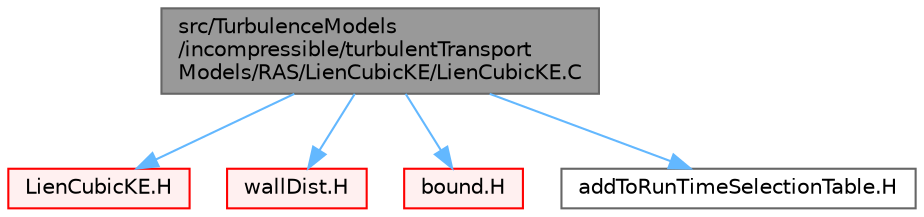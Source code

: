 digraph "src/TurbulenceModels/incompressible/turbulentTransportModels/RAS/LienCubicKE/LienCubicKE.C"
{
 // LATEX_PDF_SIZE
  bgcolor="transparent";
  edge [fontname=Helvetica,fontsize=10,labelfontname=Helvetica,labelfontsize=10];
  node [fontname=Helvetica,fontsize=10,shape=box,height=0.2,width=0.4];
  Node1 [id="Node000001",label="src/TurbulenceModels\l/incompressible/turbulentTransport\lModels/RAS/LienCubicKE/LienCubicKE.C",height=0.2,width=0.4,color="gray40", fillcolor="grey60", style="filled", fontcolor="black",tooltip=" "];
  Node1 -> Node2 [id="edge1_Node000001_Node000002",color="steelblue1",style="solid",tooltip=" "];
  Node2 [id="Node000002",label="LienCubicKE.H",height=0.2,width=0.4,color="red", fillcolor="#FFF0F0", style="filled",URL="$LienCubicKE_8H.html",tooltip=" "];
  Node1 -> Node414 [id="edge2_Node000001_Node000414",color="steelblue1",style="solid",tooltip=" "];
  Node414 [id="Node000414",label="wallDist.H",height=0.2,width=0.4,color="red", fillcolor="#FFF0F0", style="filled",URL="$wallDist_8H.html",tooltip=" "];
  Node1 -> Node424 [id="edge3_Node000001_Node000424",color="steelblue1",style="solid",tooltip=" "];
  Node424 [id="Node000424",label="bound.H",height=0.2,width=0.4,color="red", fillcolor="#FFF0F0", style="filled",URL="$bound_8H.html",tooltip="Bound the given scalar field if it has gone unbounded."];
  Node1 -> Node425 [id="edge4_Node000001_Node000425",color="steelblue1",style="solid",tooltip=" "];
  Node425 [id="Node000425",label="addToRunTimeSelectionTable.H",height=0.2,width=0.4,color="grey40", fillcolor="white", style="filled",URL="$addToRunTimeSelectionTable_8H.html",tooltip="Macros for easy insertion into run-time selection tables."];
}

